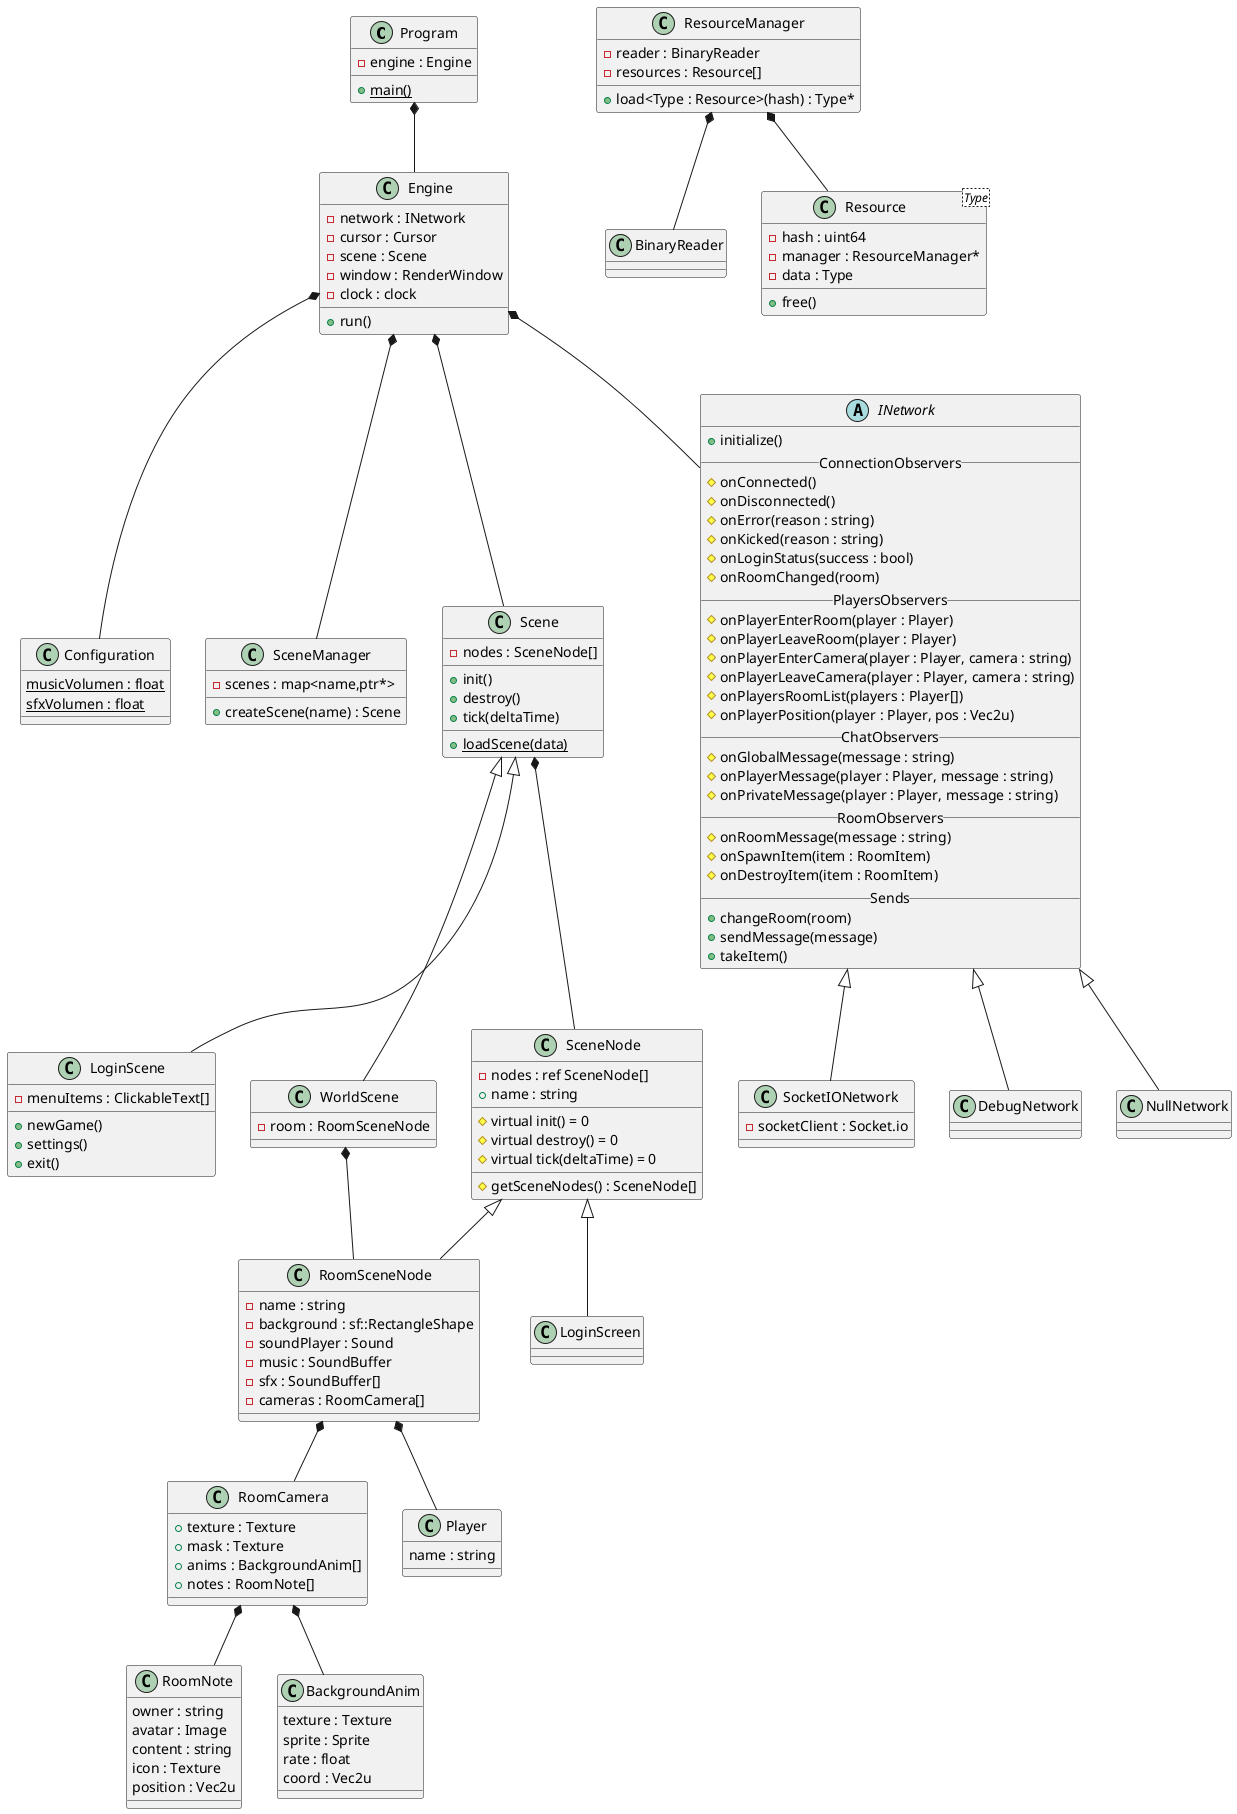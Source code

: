 @startuml

class Program
{
    - engine : Engine
    + {static} main()
}

class Engine
{
    - network : INetwork
    - cursor : Cursor
    - scene : Scene
    - window : RenderWindow
    - clock : clock
    + run()
}

class BinaryReader
{
}

class ResourceManager
{
    - reader : BinaryReader
    - resources : Resource[]
    + load<Type : Resource>(hash) : Type*
}

class Resource<Type>
{
    - hash : uint64
    - manager : ResourceManager*
    - data : Type
    + free()
}

class Configuration
{
    {static} musicVolumen : float
    {static} sfxVolumen : float
}

class SceneManager
{
    - scenes : map<name,ptr*>
    + createScene(name) : Scene
}

class Scene
{
    - nodes : SceneNode[]
    __
    + init()
    + destroy()
    + tick(deltaTime)
    __
    + {static} loadScene(data)
}

class LoginScene
{
    - menuItems : ClickableText[]
    + newGame()
    + settings()
    + exit()
}

class WorldScene
{
    - room : RoomSceneNode
}

class SceneNode
{
    - nodes : ref SceneNode[]
    + name : string
    __
    # virtual init() = 0
    # virtual destroy() = 0
    # virtual tick(deltaTime) = 0
    __
    # getSceneNodes() : SceneNode[]
}

class RoomSceneNode
{
    - name : string
    - background : sf::RectangleShape
    - soundPlayer : Sound
    - music : SoundBuffer
    - sfx : SoundBuffer[]
    - cameras : RoomCamera[]
}

class RoomCamera
{
    + texture : Texture
    + mask : Texture
    + anims : BackgroundAnim[]
    + notes : RoomNote[]
}

class RoomNote
{
    owner : string
    avatar : Image
    content : string
    icon : Texture
    position : Vec2u
}

class BackgroundAnim
{
    texture : Texture
    sprite : Sprite
    rate : float
    coord : Vec2u
}

class Player
{
    name : string

}

abstract INetwork
{
    + initialize()
    __ConnectionObservers__
    # onConnected()
    # onDisconnected()
    # onError(reason : string)
    # onKicked(reason : string)
    # onLoginStatus(success : bool)
    # onRoomChanged(room)
    __PlayersObservers__
    # onPlayerEnterRoom(player : Player)
    # onPlayerLeaveRoom(player : Player)
    # onPlayerEnterCamera(player : Player, camera : string)
    # onPlayerLeaveCamera(player : Player, camera : string)
    # onPlayersRoomList(players : Player[])
    # onPlayerPosition(player : Player, pos : Vec2u)
    __ChatObservers__
    # onGlobalMessage(message : string)
    # onPlayerMessage(player : Player, message : string)
    # onPrivateMessage(player : Player, message : string)
    __RoomObservers__
    # onRoomMessage(message : string)
    # onSpawnItem(item : RoomItem)
    # onDestroyItem(item : RoomItem)
    __Sends__
    + changeRoom(room)
    + sendMessage(message)
    + takeItem()
}

class SocketIONetwork
{
    - socketClient : Socket.io
}

class DebugNetwork
{
}


'
' Relations
'-----------------------------------------------------------------------------------------------------------------------
INetwork <|-- SocketIONetwork
INetwork <|-- DebugNetwork
INetwork <|-- NullNetwork


SceneNode <|-- RoomSceneNode
SceneNode <|-- LoginScreen

RoomSceneNode *-- RoomCamera
RoomSceneNode *-- Player

RoomCamera *-- RoomNote
RoomCamera *-- BackgroundAnim

Scene *-- SceneNode
Scene <|-- LoginScene
Scene <|-- WorldScene

WorldScene *-- RoomSceneNode


Engine *-- Scene
Engine *-- INetwork
Engine *-- SceneManager
Engine *-- Configuration

Program *-- Engine

ResourceManager *-- BinaryReader
ResourceManager *-- Resource



@enduml